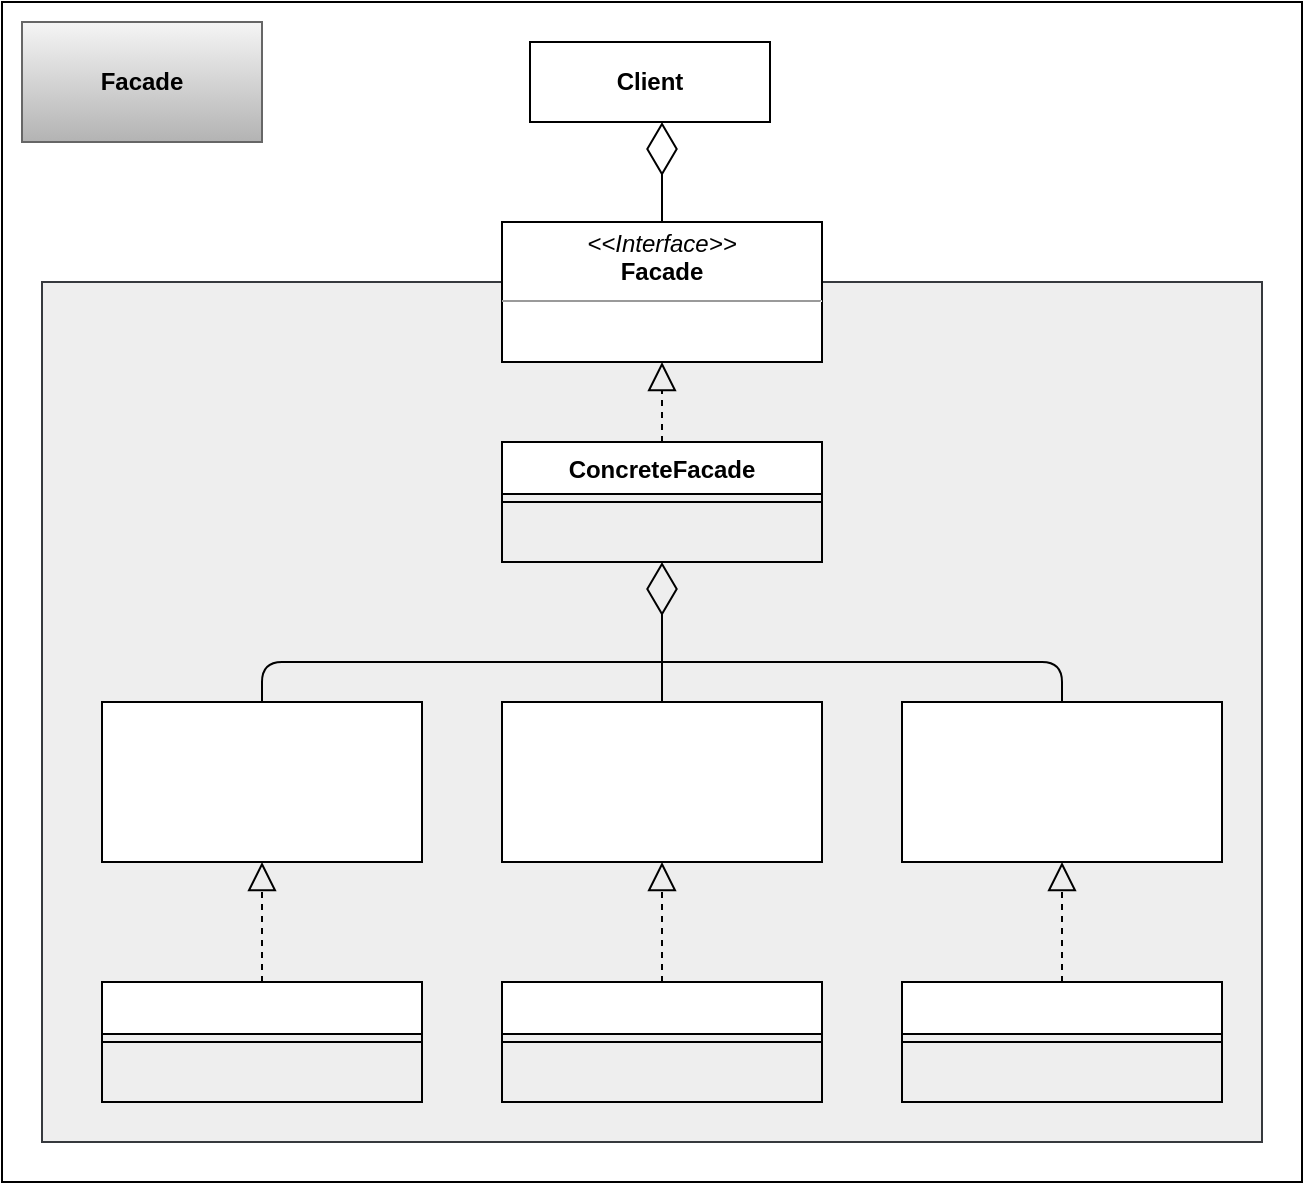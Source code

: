 <mxfile version="13.10.0" type="device"><diagram id="tI8BKjKaUN97FeS850yl" name="Page-1"><mxGraphModel dx="1441" dy="807" grid="1" gridSize="10" guides="1" tooltips="1" connect="1" arrows="1" fold="1" page="1" pageScale="1" pageWidth="827" pageHeight="1169" math="0" shadow="0"><root><mxCell id="0"/><mxCell id="1" parent="0"/><mxCell id="qmVcoCiIUn99Z4od2fhk-2" value="" style="rounded=0;whiteSpace=wrap;html=1;" vertex="1" parent="1"><mxGeometry x="30" y="50" width="650" height="590" as="geometry"/></mxCell><mxCell id="qmVcoCiIUn99Z4od2fhk-4" value="" style="rounded=0;whiteSpace=wrap;html=1;fillColor=#eeeeee;strokeColor=#36393d;" vertex="1" parent="1"><mxGeometry x="50" y="190" width="610" height="430" as="geometry"/></mxCell><mxCell id="l2gwleiO3OxRZE5Enl67-1" value="&lt;p style=&quot;margin: 0px ; margin-top: 4px ; text-align: center&quot;&gt;&lt;i&gt;&amp;lt;&amp;lt;Interface&amp;gt;&amp;gt;&lt;/i&gt;&lt;br&gt;&lt;b&gt;Facade&lt;/b&gt;&lt;/p&gt;&lt;hr size=&quot;1&quot;&gt;&lt;p style=&quot;margin: 0px ; margin-left: 4px&quot;&gt;&lt;br&gt;&lt;/p&gt;" style="verticalAlign=top;align=left;overflow=fill;fontSize=12;fontFamily=Helvetica;html=1;" parent="1" vertex="1"><mxGeometry x="280" y="160" width="160" height="70" as="geometry"/></mxCell><mxCell id="l2gwleiO3OxRZE5Enl67-2" value="ConcreteFacade" style="swimlane;fontStyle=1;align=center;verticalAlign=top;childLayout=stackLayout;horizontal=1;startSize=26;horizontalStack=0;resizeParent=1;resizeParentMax=0;resizeLast=0;collapsible=1;marginBottom=0;" parent="1" vertex="1"><mxGeometry x="280" y="270" width="160" height="60" as="geometry"/></mxCell><mxCell id="l2gwleiO3OxRZE5Enl67-4" value="" style="line;strokeWidth=1;fillColor=none;align=left;verticalAlign=middle;spacingTop=-1;spacingLeft=3;spacingRight=3;rotatable=0;labelPosition=right;points=[];portConstraint=eastwest;" parent="l2gwleiO3OxRZE5Enl67-2" vertex="1"><mxGeometry y="26" width="160" height="8" as="geometry"/></mxCell><mxCell id="l2gwleiO3OxRZE5Enl67-5" value=" " style="text;align=left;verticalAlign=top;spacingLeft=4;spacingRight=4;overflow=hidden;rotatable=0;points=[[0,0.5],[1,0.5]];portConstraint=eastwest;" parent="l2gwleiO3OxRZE5Enl67-2" vertex="1"><mxGeometry y="34" width="160" height="26" as="geometry"/></mxCell><mxCell id="l2gwleiO3OxRZE5Enl67-8" value="" style="endArrow=block;dashed=1;endFill=0;endSize=12;html=1;entryX=0.5;entryY=1;entryDx=0;entryDy=0;exitX=0.5;exitY=0;exitDx=0;exitDy=0;" parent="1" source="l2gwleiO3OxRZE5Enl67-2" target="l2gwleiO3OxRZE5Enl67-1" edge="1"><mxGeometry width="160" relative="1" as="geometry"><mxPoint x="370" y="580" as="sourcePoint"/><mxPoint x="530" y="580" as="targetPoint"/></mxGeometry></mxCell><mxCell id="l2gwleiO3OxRZE5Enl67-9" value="&lt;p style=&quot;margin: 0px ; margin-top: 4px ; text-align: center&quot;&gt;&lt;br&gt;&lt;/p&gt;" style="verticalAlign=top;align=left;overflow=fill;fontSize=12;fontFamily=Helvetica;html=1;" parent="1" vertex="1"><mxGeometry x="80" y="400" width="160" height="80" as="geometry"/></mxCell><mxCell id="l2gwleiO3OxRZE5Enl67-10" value="&lt;p style=&quot;margin: 0px ; margin-top: 4px ; text-align: center&quot;&gt;&lt;br&gt;&lt;/p&gt;" style="verticalAlign=top;align=left;overflow=fill;fontSize=12;fontFamily=Helvetica;html=1;" parent="1" vertex="1"><mxGeometry x="280" y="400" width="160" height="80" as="geometry"/></mxCell><mxCell id="l2gwleiO3OxRZE5Enl67-11" value="&lt;p style=&quot;margin: 0px ; margin-top: 4px ; text-align: center&quot;&gt;&lt;br&gt;&lt;/p&gt;" style="verticalAlign=top;align=left;overflow=fill;fontSize=12;fontFamily=Helvetica;html=1;" parent="1" vertex="1"><mxGeometry x="480" y="400" width="160" height="80" as="geometry"/></mxCell><mxCell id="l2gwleiO3OxRZE5Enl67-13" value="" style="endArrow=diamondThin;endFill=0;endSize=24;html=1;entryX=0.5;entryY=1;entryDx=0;entryDy=0;entryPerimeter=0;exitX=0.5;exitY=0;exitDx=0;exitDy=0;" parent="1" source="l2gwleiO3OxRZE5Enl67-10" target="l2gwleiO3OxRZE5Enl67-5" edge="1"><mxGeometry width="160" relative="1" as="geometry"><mxPoint x="280" y="660" as="sourcePoint"/><mxPoint x="440" y="660" as="targetPoint"/></mxGeometry></mxCell><mxCell id="l2gwleiO3OxRZE5Enl67-14" value="" style="endArrow=none;html=1;entryX=0.5;entryY=0;entryDx=0;entryDy=0;exitX=0.5;exitY=0;exitDx=0;exitDy=0;" parent="1" source="l2gwleiO3OxRZE5Enl67-9" target="l2gwleiO3OxRZE5Enl67-11" edge="1"><mxGeometry width="50" height="50" relative="1" as="geometry"><mxPoint x="80" y="380" as="sourcePoint"/><mxPoint x="130" y="330" as="targetPoint"/><Array as="points"><mxPoint x="160" y="380"/><mxPoint x="560" y="380"/></Array></mxGeometry></mxCell><mxCell id="l2gwleiO3OxRZE5Enl67-15" value="" style="swimlane;fontStyle=1;align=center;verticalAlign=top;childLayout=stackLayout;horizontal=1;startSize=26;horizontalStack=0;resizeParent=1;resizeParentMax=0;resizeLast=0;collapsible=1;marginBottom=0;" parent="1" vertex="1"><mxGeometry x="80" y="540" width="160" height="60" as="geometry"/></mxCell><mxCell id="l2gwleiO3OxRZE5Enl67-17" value="" style="line;strokeWidth=1;fillColor=none;align=left;verticalAlign=middle;spacingTop=-1;spacingLeft=3;spacingRight=3;rotatable=0;labelPosition=right;points=[];portConstraint=eastwest;" parent="l2gwleiO3OxRZE5Enl67-15" vertex="1"><mxGeometry y="26" width="160" height="8" as="geometry"/></mxCell><mxCell id="l2gwleiO3OxRZE5Enl67-18" value=" " style="text;strokeColor=none;fillColor=none;align=left;verticalAlign=top;spacingLeft=4;spacingRight=4;overflow=hidden;rotatable=0;points=[[0,0.5],[1,0.5]];portConstraint=eastwest;" parent="l2gwleiO3OxRZE5Enl67-15" vertex="1"><mxGeometry y="34" width="160" height="26" as="geometry"/></mxCell><mxCell id="l2gwleiO3OxRZE5Enl67-19" value="" style="swimlane;fontStyle=1;align=center;verticalAlign=top;childLayout=stackLayout;horizontal=1;startSize=26;horizontalStack=0;resizeParent=1;resizeParentMax=0;resizeLast=0;collapsible=1;marginBottom=0;" parent="1" vertex="1"><mxGeometry x="280" y="540" width="160" height="60" as="geometry"/></mxCell><mxCell id="l2gwleiO3OxRZE5Enl67-20" value="" style="line;strokeWidth=1;fillColor=none;align=left;verticalAlign=middle;spacingTop=-1;spacingLeft=3;spacingRight=3;rotatable=0;labelPosition=right;points=[];portConstraint=eastwest;" parent="l2gwleiO3OxRZE5Enl67-19" vertex="1"><mxGeometry y="26" width="160" height="8" as="geometry"/></mxCell><mxCell id="l2gwleiO3OxRZE5Enl67-21" value=" " style="text;strokeColor=none;fillColor=none;align=left;verticalAlign=top;spacingLeft=4;spacingRight=4;overflow=hidden;rotatable=0;points=[[0,0.5],[1,0.5]];portConstraint=eastwest;" parent="l2gwleiO3OxRZE5Enl67-19" vertex="1"><mxGeometry y="34" width="160" height="26" as="geometry"/></mxCell><mxCell id="l2gwleiO3OxRZE5Enl67-22" value="" style="swimlane;fontStyle=1;align=center;verticalAlign=top;childLayout=stackLayout;horizontal=1;startSize=26;horizontalStack=0;resizeParent=1;resizeParentMax=0;resizeLast=0;collapsible=1;marginBottom=0;" parent="1" vertex="1"><mxGeometry x="480" y="540" width="160" height="60" as="geometry"/></mxCell><mxCell id="l2gwleiO3OxRZE5Enl67-23" value="" style="line;strokeWidth=1;fillColor=none;align=left;verticalAlign=middle;spacingTop=-1;spacingLeft=3;spacingRight=3;rotatable=0;labelPosition=right;points=[];portConstraint=eastwest;" parent="l2gwleiO3OxRZE5Enl67-22" vertex="1"><mxGeometry y="26" width="160" height="8" as="geometry"/></mxCell><mxCell id="l2gwleiO3OxRZE5Enl67-24" value=" " style="text;strokeColor=none;fillColor=none;align=left;verticalAlign=top;spacingLeft=4;spacingRight=4;overflow=hidden;rotatable=0;points=[[0,0.5],[1,0.5]];portConstraint=eastwest;" parent="l2gwleiO3OxRZE5Enl67-22" vertex="1"><mxGeometry y="34" width="160" height="26" as="geometry"/></mxCell><mxCell id="l2gwleiO3OxRZE5Enl67-25" value="" style="endArrow=block;dashed=1;endFill=0;endSize=12;html=1;entryX=0.5;entryY=1;entryDx=0;entryDy=0;exitX=0.5;exitY=0;exitDx=0;exitDy=0;" parent="1" source="l2gwleiO3OxRZE5Enl67-15" target="l2gwleiO3OxRZE5Enl67-9" edge="1"><mxGeometry width="160" relative="1" as="geometry"><mxPoint x="190" y="720" as="sourcePoint"/><mxPoint x="350" y="720" as="targetPoint"/></mxGeometry></mxCell><mxCell id="l2gwleiO3OxRZE5Enl67-26" value="" style="endArrow=block;dashed=1;endFill=0;endSize=12;html=1;entryX=0.5;entryY=1;entryDx=0;entryDy=0;exitX=0.5;exitY=0;exitDx=0;exitDy=0;" parent="1" source="l2gwleiO3OxRZE5Enl67-19" target="l2gwleiO3OxRZE5Enl67-10" edge="1"><mxGeometry width="160" relative="1" as="geometry"><mxPoint x="400" y="530" as="sourcePoint"/><mxPoint x="520" y="680" as="targetPoint"/></mxGeometry></mxCell><mxCell id="l2gwleiO3OxRZE5Enl67-27" value="" style="endArrow=block;dashed=1;endFill=0;endSize=12;html=1;entryX=0.5;entryY=1;entryDx=0;entryDy=0;exitX=0.5;exitY=0;exitDx=0;exitDy=0;" parent="1" source="l2gwleiO3OxRZE5Enl67-22" target="l2gwleiO3OxRZE5Enl67-11" edge="1"><mxGeometry width="160" relative="1" as="geometry"><mxPoint x="510" y="690" as="sourcePoint"/><mxPoint x="670" y="690" as="targetPoint"/></mxGeometry></mxCell><mxCell id="l2gwleiO3OxRZE5Enl67-30" value="" style="endArrow=diamondThin;endFill=0;endSize=24;html=1;entryX=0.5;entryY=1;entryDx=0;entryDy=0;exitX=0.5;exitY=0;exitDx=0;exitDy=0;" parent="1" source="l2gwleiO3OxRZE5Enl67-1" edge="1"><mxGeometry width="160" relative="1" as="geometry"><mxPoint x="170" y="170" as="sourcePoint"/><mxPoint x="360" y="110" as="targetPoint"/></mxGeometry></mxCell><mxCell id="qmVcoCiIUn99Z4od2fhk-1" value="Client" style="rounded=0;whiteSpace=wrap;html=1;fontStyle=1" vertex="1" parent="1"><mxGeometry x="294" y="70" width="120" height="40" as="geometry"/></mxCell><mxCell id="qmVcoCiIUn99Z4od2fhk-3" value="Facade" style="rounded=0;whiteSpace=wrap;html=1;fontStyle=1;gradientColor=#b3b3b3;fillColor=#f5f5f5;strokeColor=#666666;" vertex="1" parent="1"><mxGeometry x="40" y="60" width="120" height="60" as="geometry"/></mxCell></root></mxGraphModel></diagram></mxfile>
